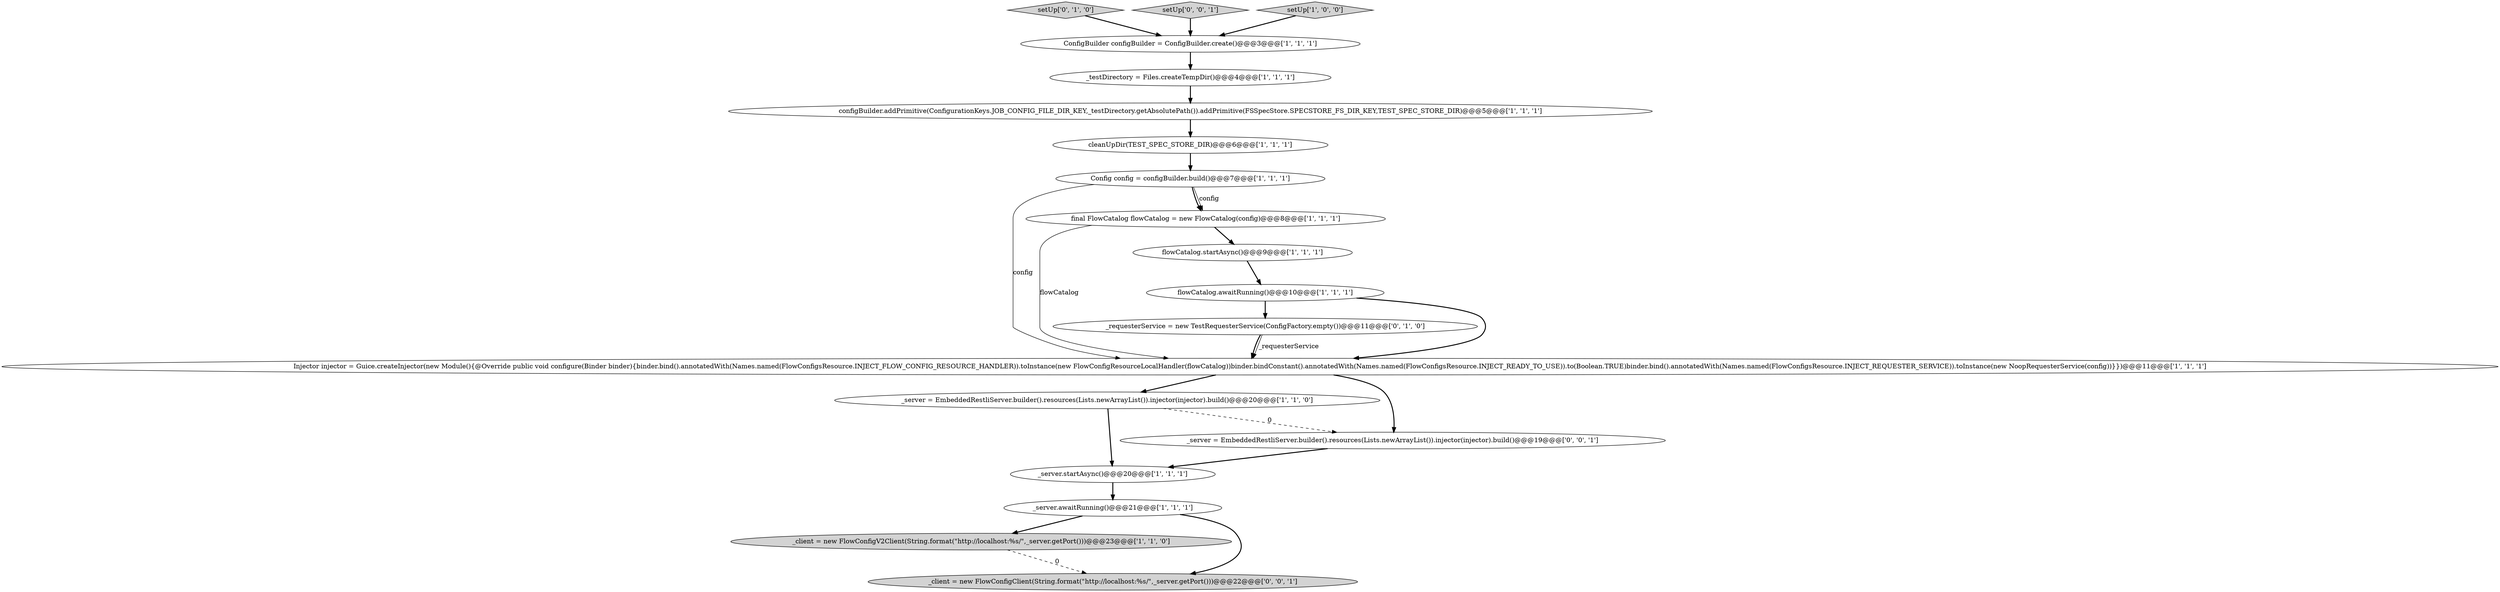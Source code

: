 digraph {
0 [style = filled, label = "Config config = configBuilder.build()@@@7@@@['1', '1', '1']", fillcolor = white, shape = ellipse image = "AAA0AAABBB1BBB"];
10 [style = filled, label = "_client = new FlowConfigV2Client(String.format(\"http://localhost:%s/\",_server.getPort()))@@@23@@@['1', '1', '0']", fillcolor = lightgray, shape = ellipse image = "AAA0AAABBB1BBB"];
14 [style = filled, label = "_requesterService = new TestRequesterService(ConfigFactory.empty())@@@11@@@['0', '1', '0']", fillcolor = white, shape = ellipse image = "AAA1AAABBB2BBB"];
12 [style = filled, label = "_server.startAsync()@@@20@@@['1', '1', '1']", fillcolor = white, shape = ellipse image = "AAA0AAABBB1BBB"];
15 [style = filled, label = "setUp['0', '1', '0']", fillcolor = lightgray, shape = diamond image = "AAA0AAABBB2BBB"];
2 [style = filled, label = "cleanUpDir(TEST_SPEC_STORE_DIR)@@@6@@@['1', '1', '1']", fillcolor = white, shape = ellipse image = "AAA0AAABBB1BBB"];
16 [style = filled, label = "_client = new FlowConfigClient(String.format(\"http://localhost:%s/\",_server.getPort()))@@@22@@@['0', '0', '1']", fillcolor = lightgray, shape = ellipse image = "AAA0AAABBB3BBB"];
7 [style = filled, label = "Injector injector = Guice.createInjector(new Module(){@Override public void configure(Binder binder){binder.bind().annotatedWith(Names.named(FlowConfigsResource.INJECT_FLOW_CONFIG_RESOURCE_HANDLER)).toInstance(new FlowConfigResourceLocalHandler(flowCatalog))binder.bindConstant().annotatedWith(Names.named(FlowConfigsResource.INJECT_READY_TO_USE)).to(Boolean.TRUE)binder.bind().annotatedWith(Names.named(FlowConfigsResource.INJECT_REQUESTER_SERVICE)).toInstance(new NoopRequesterService(config))}})@@@11@@@['1', '1', '1']", fillcolor = white, shape = ellipse image = "AAA0AAABBB1BBB"];
8 [style = filled, label = "_server.awaitRunning()@@@21@@@['1', '1', '1']", fillcolor = white, shape = ellipse image = "AAA0AAABBB1BBB"];
18 [style = filled, label = "setUp['0', '0', '1']", fillcolor = lightgray, shape = diamond image = "AAA0AAABBB3BBB"];
1 [style = filled, label = "setUp['1', '0', '0']", fillcolor = lightgray, shape = diamond image = "AAA0AAABBB1BBB"];
5 [style = filled, label = "flowCatalog.awaitRunning()@@@10@@@['1', '1', '1']", fillcolor = white, shape = ellipse image = "AAA0AAABBB1BBB"];
6 [style = filled, label = "_server = EmbeddedRestliServer.builder().resources(Lists.newArrayList()).injector(injector).build()@@@20@@@['1', '1', '0']", fillcolor = white, shape = ellipse image = "AAA0AAABBB1BBB"];
13 [style = filled, label = "ConfigBuilder configBuilder = ConfigBuilder.create()@@@3@@@['1', '1', '1']", fillcolor = white, shape = ellipse image = "AAA0AAABBB1BBB"];
4 [style = filled, label = "configBuilder.addPrimitive(ConfigurationKeys.JOB_CONFIG_FILE_DIR_KEY,_testDirectory.getAbsolutePath()).addPrimitive(FSSpecStore.SPECSTORE_FS_DIR_KEY,TEST_SPEC_STORE_DIR)@@@5@@@['1', '1', '1']", fillcolor = white, shape = ellipse image = "AAA0AAABBB1BBB"];
17 [style = filled, label = "_server = EmbeddedRestliServer.builder().resources(Lists.newArrayList()).injector(injector).build()@@@19@@@['0', '0', '1']", fillcolor = white, shape = ellipse image = "AAA0AAABBB3BBB"];
3 [style = filled, label = "final FlowCatalog flowCatalog = new FlowCatalog(config)@@@8@@@['1', '1', '1']", fillcolor = white, shape = ellipse image = "AAA0AAABBB1BBB"];
9 [style = filled, label = "flowCatalog.startAsync()@@@9@@@['1', '1', '1']", fillcolor = white, shape = ellipse image = "AAA0AAABBB1BBB"];
11 [style = filled, label = "_testDirectory = Files.createTempDir()@@@4@@@['1', '1', '1']", fillcolor = white, shape = ellipse image = "AAA0AAABBB1BBB"];
8->16 [style = bold, label=""];
5->14 [style = bold, label=""];
14->7 [style = bold, label=""];
11->4 [style = bold, label=""];
0->7 [style = solid, label="config"];
7->6 [style = bold, label=""];
18->13 [style = bold, label=""];
17->12 [style = bold, label=""];
6->17 [style = dashed, label="0"];
0->3 [style = bold, label=""];
14->7 [style = solid, label="_requesterService"];
4->2 [style = bold, label=""];
3->7 [style = solid, label="flowCatalog"];
13->11 [style = bold, label=""];
10->16 [style = dashed, label="0"];
3->9 [style = bold, label=""];
0->3 [style = solid, label="config"];
15->13 [style = bold, label=""];
6->12 [style = bold, label=""];
7->17 [style = bold, label=""];
2->0 [style = bold, label=""];
9->5 [style = bold, label=""];
12->8 [style = bold, label=""];
8->10 [style = bold, label=""];
5->7 [style = bold, label=""];
1->13 [style = bold, label=""];
}
